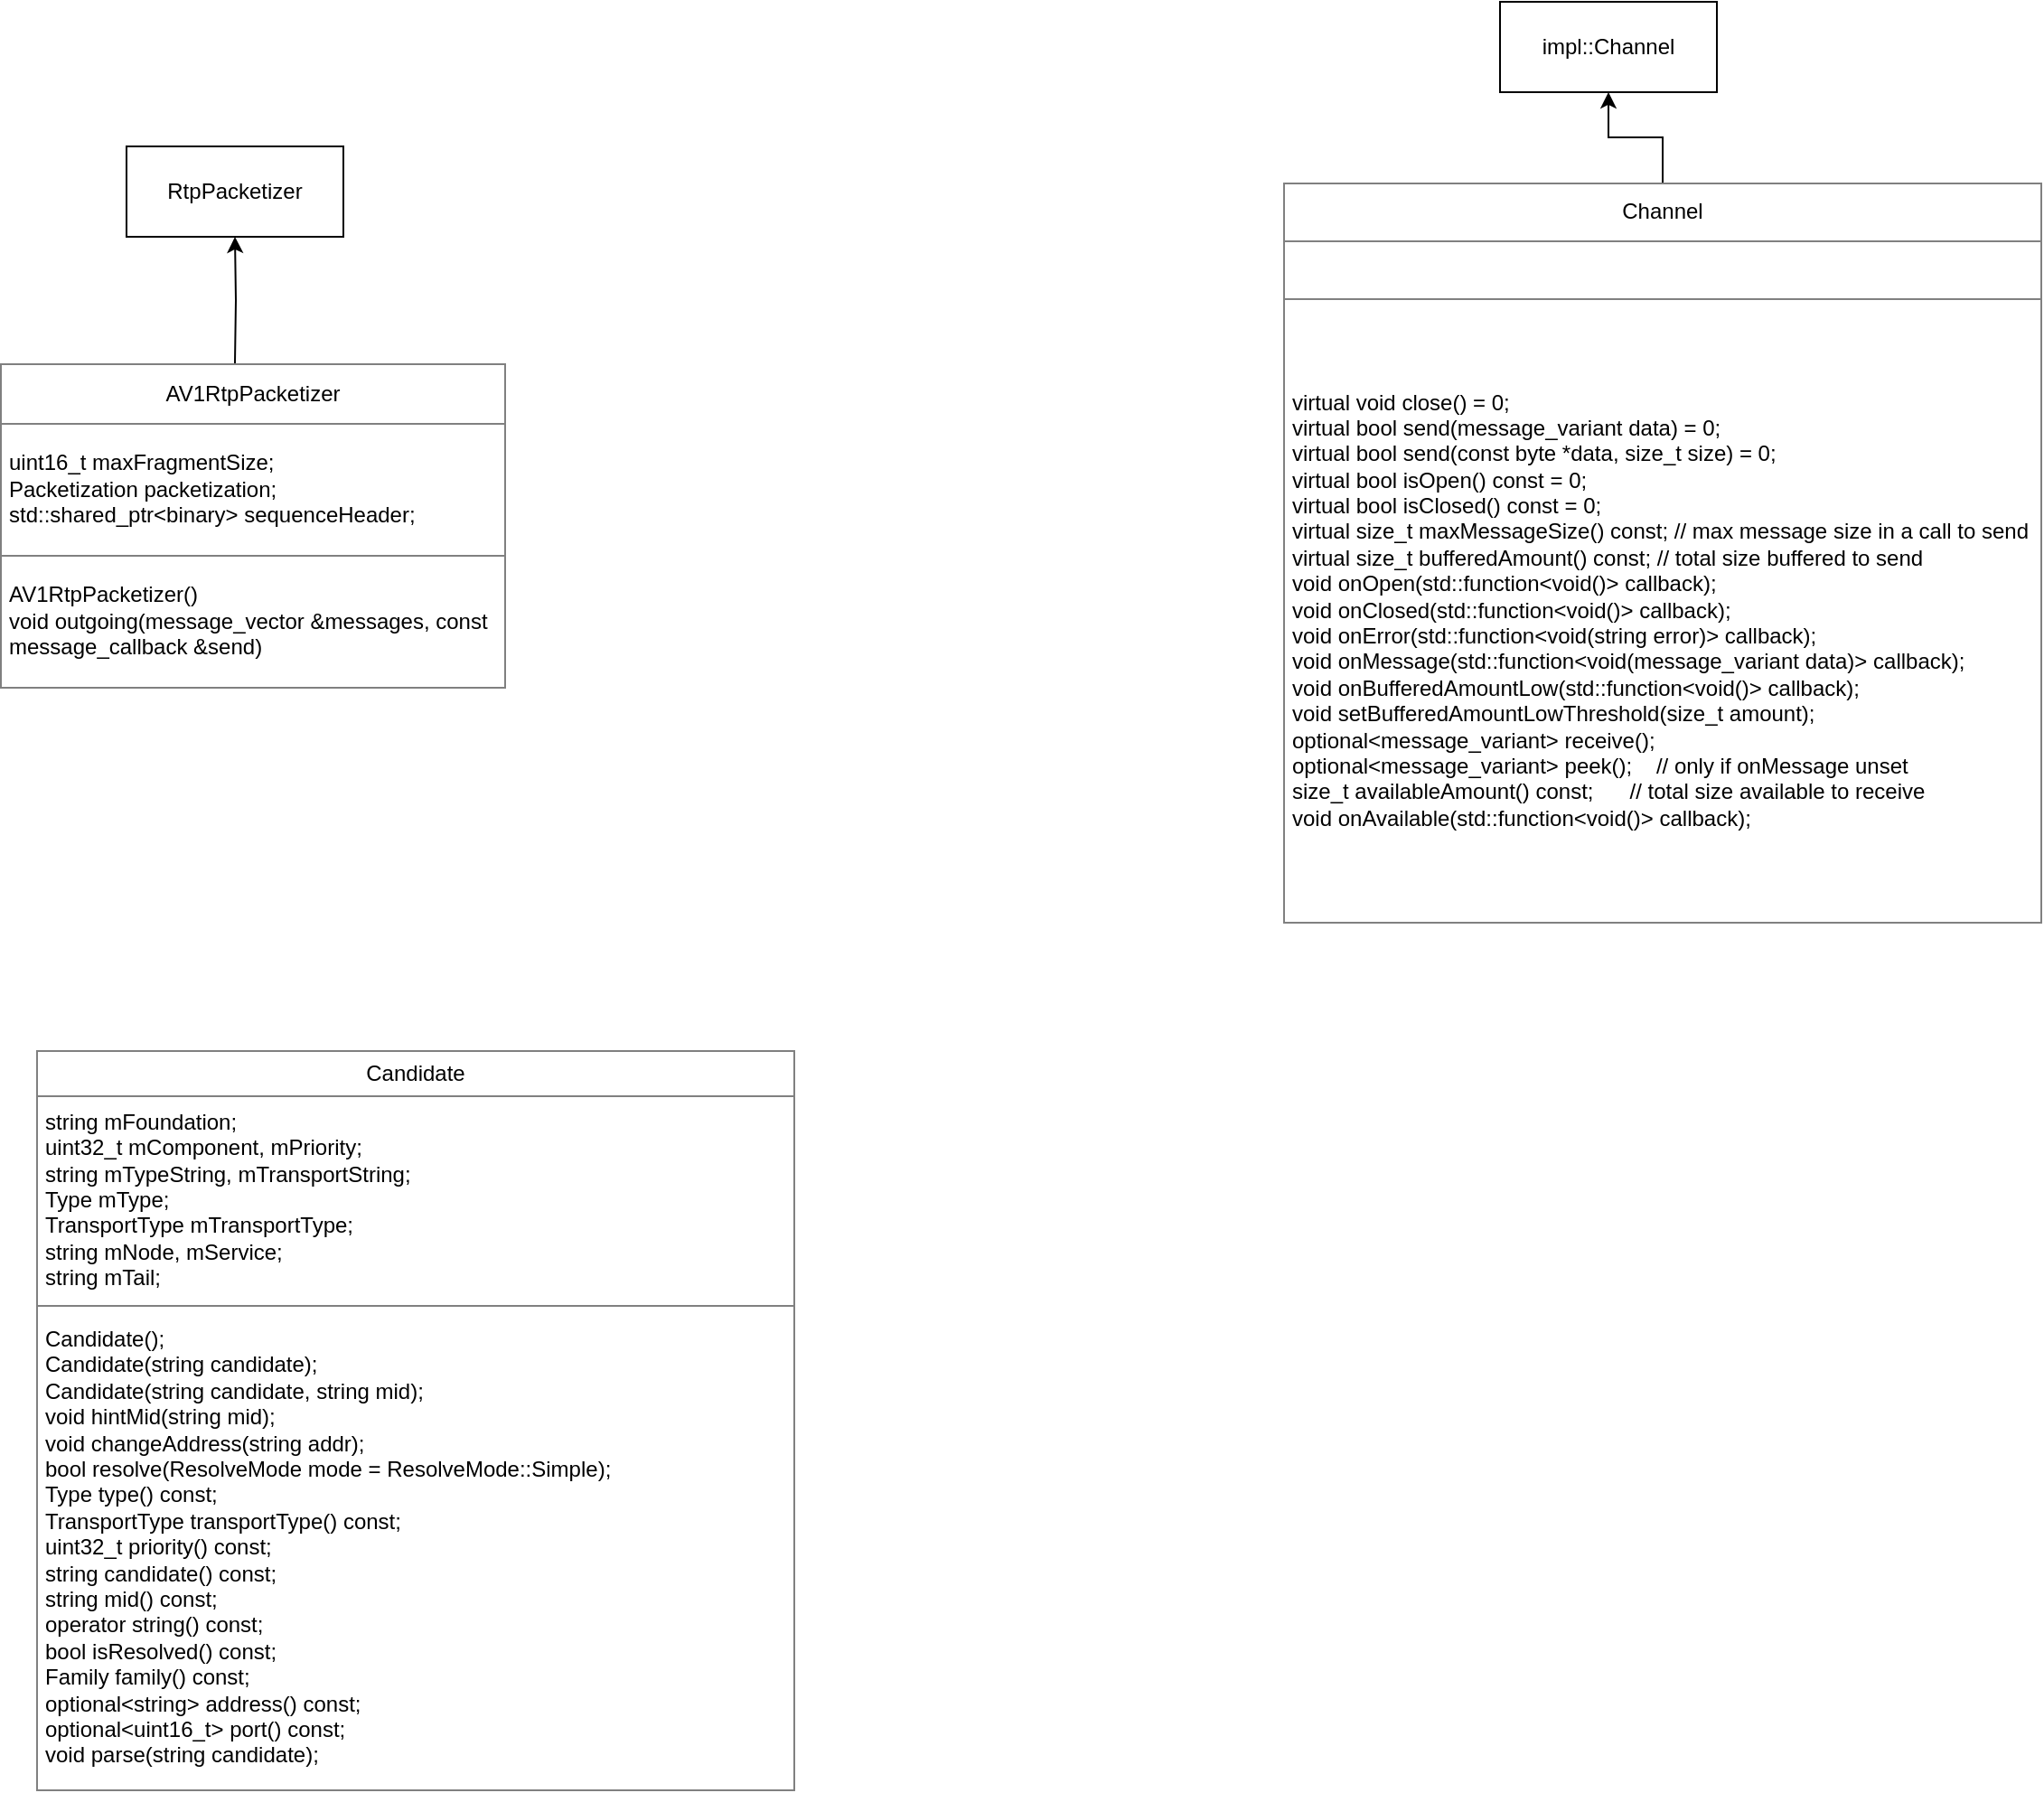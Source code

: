 <mxfile version="25.0.3">
  <diagram name="Page-1" id="3N-mVxJucpXbubM5xxd4">
    <mxGraphModel dx="1434" dy="772" grid="1" gridSize="10" guides="1" tooltips="1" connect="1" arrows="1" fold="1" page="1" pageScale="1" pageWidth="827" pageHeight="1169" math="0" shadow="0">
      <root>
        <mxCell id="0" />
        <mxCell id="1" parent="0" />
        <mxCell id="FZKG37nxdmX5qeV5vjZZ-3" value="" style="edgeStyle=orthogonalEdgeStyle;rounded=0;orthogonalLoop=1;jettySize=auto;html=1;" edge="1" parent="1" target="FZKG37nxdmX5qeV5vjZZ-2">
          <mxGeometry relative="1" as="geometry">
            <mxPoint x="170" y="350" as="sourcePoint" />
          </mxGeometry>
        </mxCell>
        <mxCell id="FZKG37nxdmX5qeV5vjZZ-2" value="RtpPacketizer" style="rounded=0;whiteSpace=wrap;html=1;" vertex="1" parent="1">
          <mxGeometry x="110" y="230" width="120" height="50" as="geometry" />
        </mxCell>
        <mxCell id="FZKG37nxdmX5qeV5vjZZ-8" value="&lt;table border=&quot;1&quot; width=&quot;100%&quot; height=&quot;100%&quot; cellpadding=&quot;4&quot; style=&quot;width:100%;height:100%;border-collapse:collapse;&quot;&gt;&lt;tbody&gt;&lt;tr&gt;&lt;th align=&quot;center&quot;&gt;&lt;span style=&quot;font-weight: 400;&quot;&gt;AV1RtpPacketizer&lt;/span&gt;&lt;/th&gt;&lt;/tr&gt;&lt;tr&gt;&lt;td&gt;&lt;span style=&quot;&quot;&gt;uint16_t maxFragmentSize;&lt;br&gt;&lt;/span&gt;&lt;span style=&quot;&quot;&gt;Packetization packetization;&lt;br&gt;&lt;/span&gt;&lt;span style=&quot;&quot;&gt;std::shared_ptr&amp;lt;binary&amp;gt; sequenceHeader;&lt;/span&gt;&lt;span style=&quot;&quot;&gt;&lt;/span&gt;&lt;span style=&quot;&quot;&gt;&lt;/span&gt;&lt;/td&gt;&lt;/tr&gt;&lt;tr&gt;&lt;td&gt;AV1RtpPacketizer()&lt;br&gt;void outgoing(message_vector &amp;amp;messages, const message_callback &amp;amp;send)&lt;/td&gt;&lt;/tr&gt;&lt;/tbody&gt;&lt;/table&gt;" style="text;html=1;whiteSpace=wrap;strokeColor=none;fillColor=none;overflow=fill;" vertex="1" parent="1">
          <mxGeometry x="40" y="350" width="280" height="180" as="geometry" />
        </mxCell>
        <mxCell id="FZKG37nxdmX5qeV5vjZZ-9" value="&lt;table border=&quot;1&quot; width=&quot;100%&quot; height=&quot;100%&quot; cellpadding=&quot;4&quot; style=&quot;width:100%;height:100%;border-collapse:collapse;&quot;&gt;&lt;tbody&gt;&lt;tr&gt;&lt;th align=&quot;center&quot;&gt;&lt;span style=&quot;font-weight: 400;&quot;&gt;Candidate&lt;/span&gt;&lt;/th&gt;&lt;/tr&gt;&lt;tr&gt;&lt;td&gt;string mFoundation;&lt;br&gt;uint32_t mComponent, mPriority;&lt;br&gt;string mTypeString, mTransportString;&lt;br&gt;Type mType;&lt;br&gt;TransportType mTransportType;&lt;br&gt;string mNode, mService;&lt;br&gt;string mTail;&lt;/td&gt;&lt;/tr&gt;&lt;tr&gt;&lt;td&gt;Candidate();&lt;br&gt;Candidate(string candidate);&lt;br&gt;Candidate(string candidate, string mid);&lt;br&gt;void hintMid(string mid);&lt;br&gt;void changeAddress(string addr);&lt;br&gt;bool resolve(ResolveMode mode = ResolveMode::Simple);&lt;br&gt;Type type() const;&lt;br&gt;TransportType transportType() const;&lt;br&gt;uint32_t priority() const;&lt;br&gt;string candidate() const;&lt;br&gt;string mid() const;&lt;br&gt;operator string() const;&lt;br&gt;bool isResolved() const;&lt;br&gt;Family family() const;&lt;br&gt;optional&amp;lt;string&amp;gt; address() const;&lt;br&gt;optional&amp;lt;uint16_t&amp;gt; port() const;&lt;br&gt;void parse(string candidate);&lt;/td&gt;&lt;/tr&gt;&lt;/tbody&gt;&lt;/table&gt;" style="text;html=1;whiteSpace=wrap;strokeColor=none;fillColor=none;overflow=fill;" vertex="1" parent="1">
          <mxGeometry x="60" y="730" width="420" height="410" as="geometry" />
        </mxCell>
        <mxCell id="FZKG37nxdmX5qeV5vjZZ-13" value="" style="edgeStyle=orthogonalEdgeStyle;rounded=0;orthogonalLoop=1;jettySize=auto;html=1;" edge="1" parent="1" source="FZKG37nxdmX5qeV5vjZZ-10" target="FZKG37nxdmX5qeV5vjZZ-12">
          <mxGeometry relative="1" as="geometry" />
        </mxCell>
        <mxCell id="FZKG37nxdmX5qeV5vjZZ-10" value="&lt;table border=&quot;1&quot; width=&quot;100%&quot; height=&quot;100%&quot; cellpadding=&quot;4&quot; style=&quot;width:100%;height:100%;border-collapse:collapse;&quot;&gt;&lt;tbody&gt;&lt;tr&gt;&lt;th align=&quot;center&quot;&gt;&lt;span style=&quot;font-weight: 400;&quot;&gt;Channel&lt;/span&gt;&lt;/th&gt;&lt;/tr&gt;&lt;tr&gt;&lt;td&gt;&lt;br&gt;&lt;/td&gt;&lt;/tr&gt;&lt;tr&gt;&lt;td&gt;virtual void close() = 0;&lt;br&gt;virtual bool send(message_variant data) = 0; &lt;br&gt;virtual bool send(const byte *data, size_t size) = 0;&lt;br&gt;virtual bool isOpen() const = 0;&lt;br&gt;virtual bool isClosed() const = 0;&lt;br&gt;virtual size_t maxMessageSize() const; // max message size in a call to send&lt;br&gt;virtual size_t bufferedAmount() const; // total size buffered to send&lt;br&gt;void onOpen(std::function&amp;lt;void()&amp;gt; callback);&lt;br&gt;void onClosed(std::function&amp;lt;void()&amp;gt; callback);&lt;br&gt;void onError(std::function&amp;lt;void(string error)&amp;gt; callback);&lt;br&gt;void onMessage(std::function&amp;lt;void(message_variant data)&amp;gt; callback);&lt;br&gt;void onBufferedAmountLow(std::function&amp;lt;void()&amp;gt; callback);&lt;br&gt;void setBufferedAmountLowThreshold(size_t amount);&lt;br&gt;optional&amp;lt;message_variant&amp;gt; receive();&lt;br&gt;optional&amp;lt;message_variant&amp;gt; peek();&amp;nbsp; &amp;nbsp; // only if onMessage unset&lt;br&gt;size_t availableAmount() const;&amp;nbsp; &amp;nbsp; &amp;nbsp; // total size available to receive&lt;br&gt;void onAvailable(std::function&amp;lt;void()&amp;gt; callback);&lt;/td&gt;&lt;/tr&gt;&lt;/tbody&gt;&lt;/table&gt;" style="text;html=1;whiteSpace=wrap;strokeColor=none;fillColor=none;overflow=fill;" vertex="1" parent="1">
          <mxGeometry x="750" y="250" width="420" height="410" as="geometry" />
        </mxCell>
        <mxCell id="FZKG37nxdmX5qeV5vjZZ-12" value="impl::Channel" style="rounded=0;whiteSpace=wrap;html=1;" vertex="1" parent="1">
          <mxGeometry x="870" y="150" width="120" height="50" as="geometry" />
        </mxCell>
      </root>
    </mxGraphModel>
  </diagram>
</mxfile>
